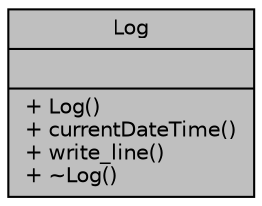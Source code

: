 digraph "Log"
{
  edge [fontname="Helvetica",fontsize="10",labelfontname="Helvetica",labelfontsize="10"];
  node [fontname="Helvetica",fontsize="10",shape=record];
  Node1 [label="{Log\n||+ Log()\l+ currentDateTime()\l+ write_line()\l+ ~Log()\l}",height=0.2,width=0.4,color="black", fillcolor="grey75", style="filled", fontcolor="black"];
}
